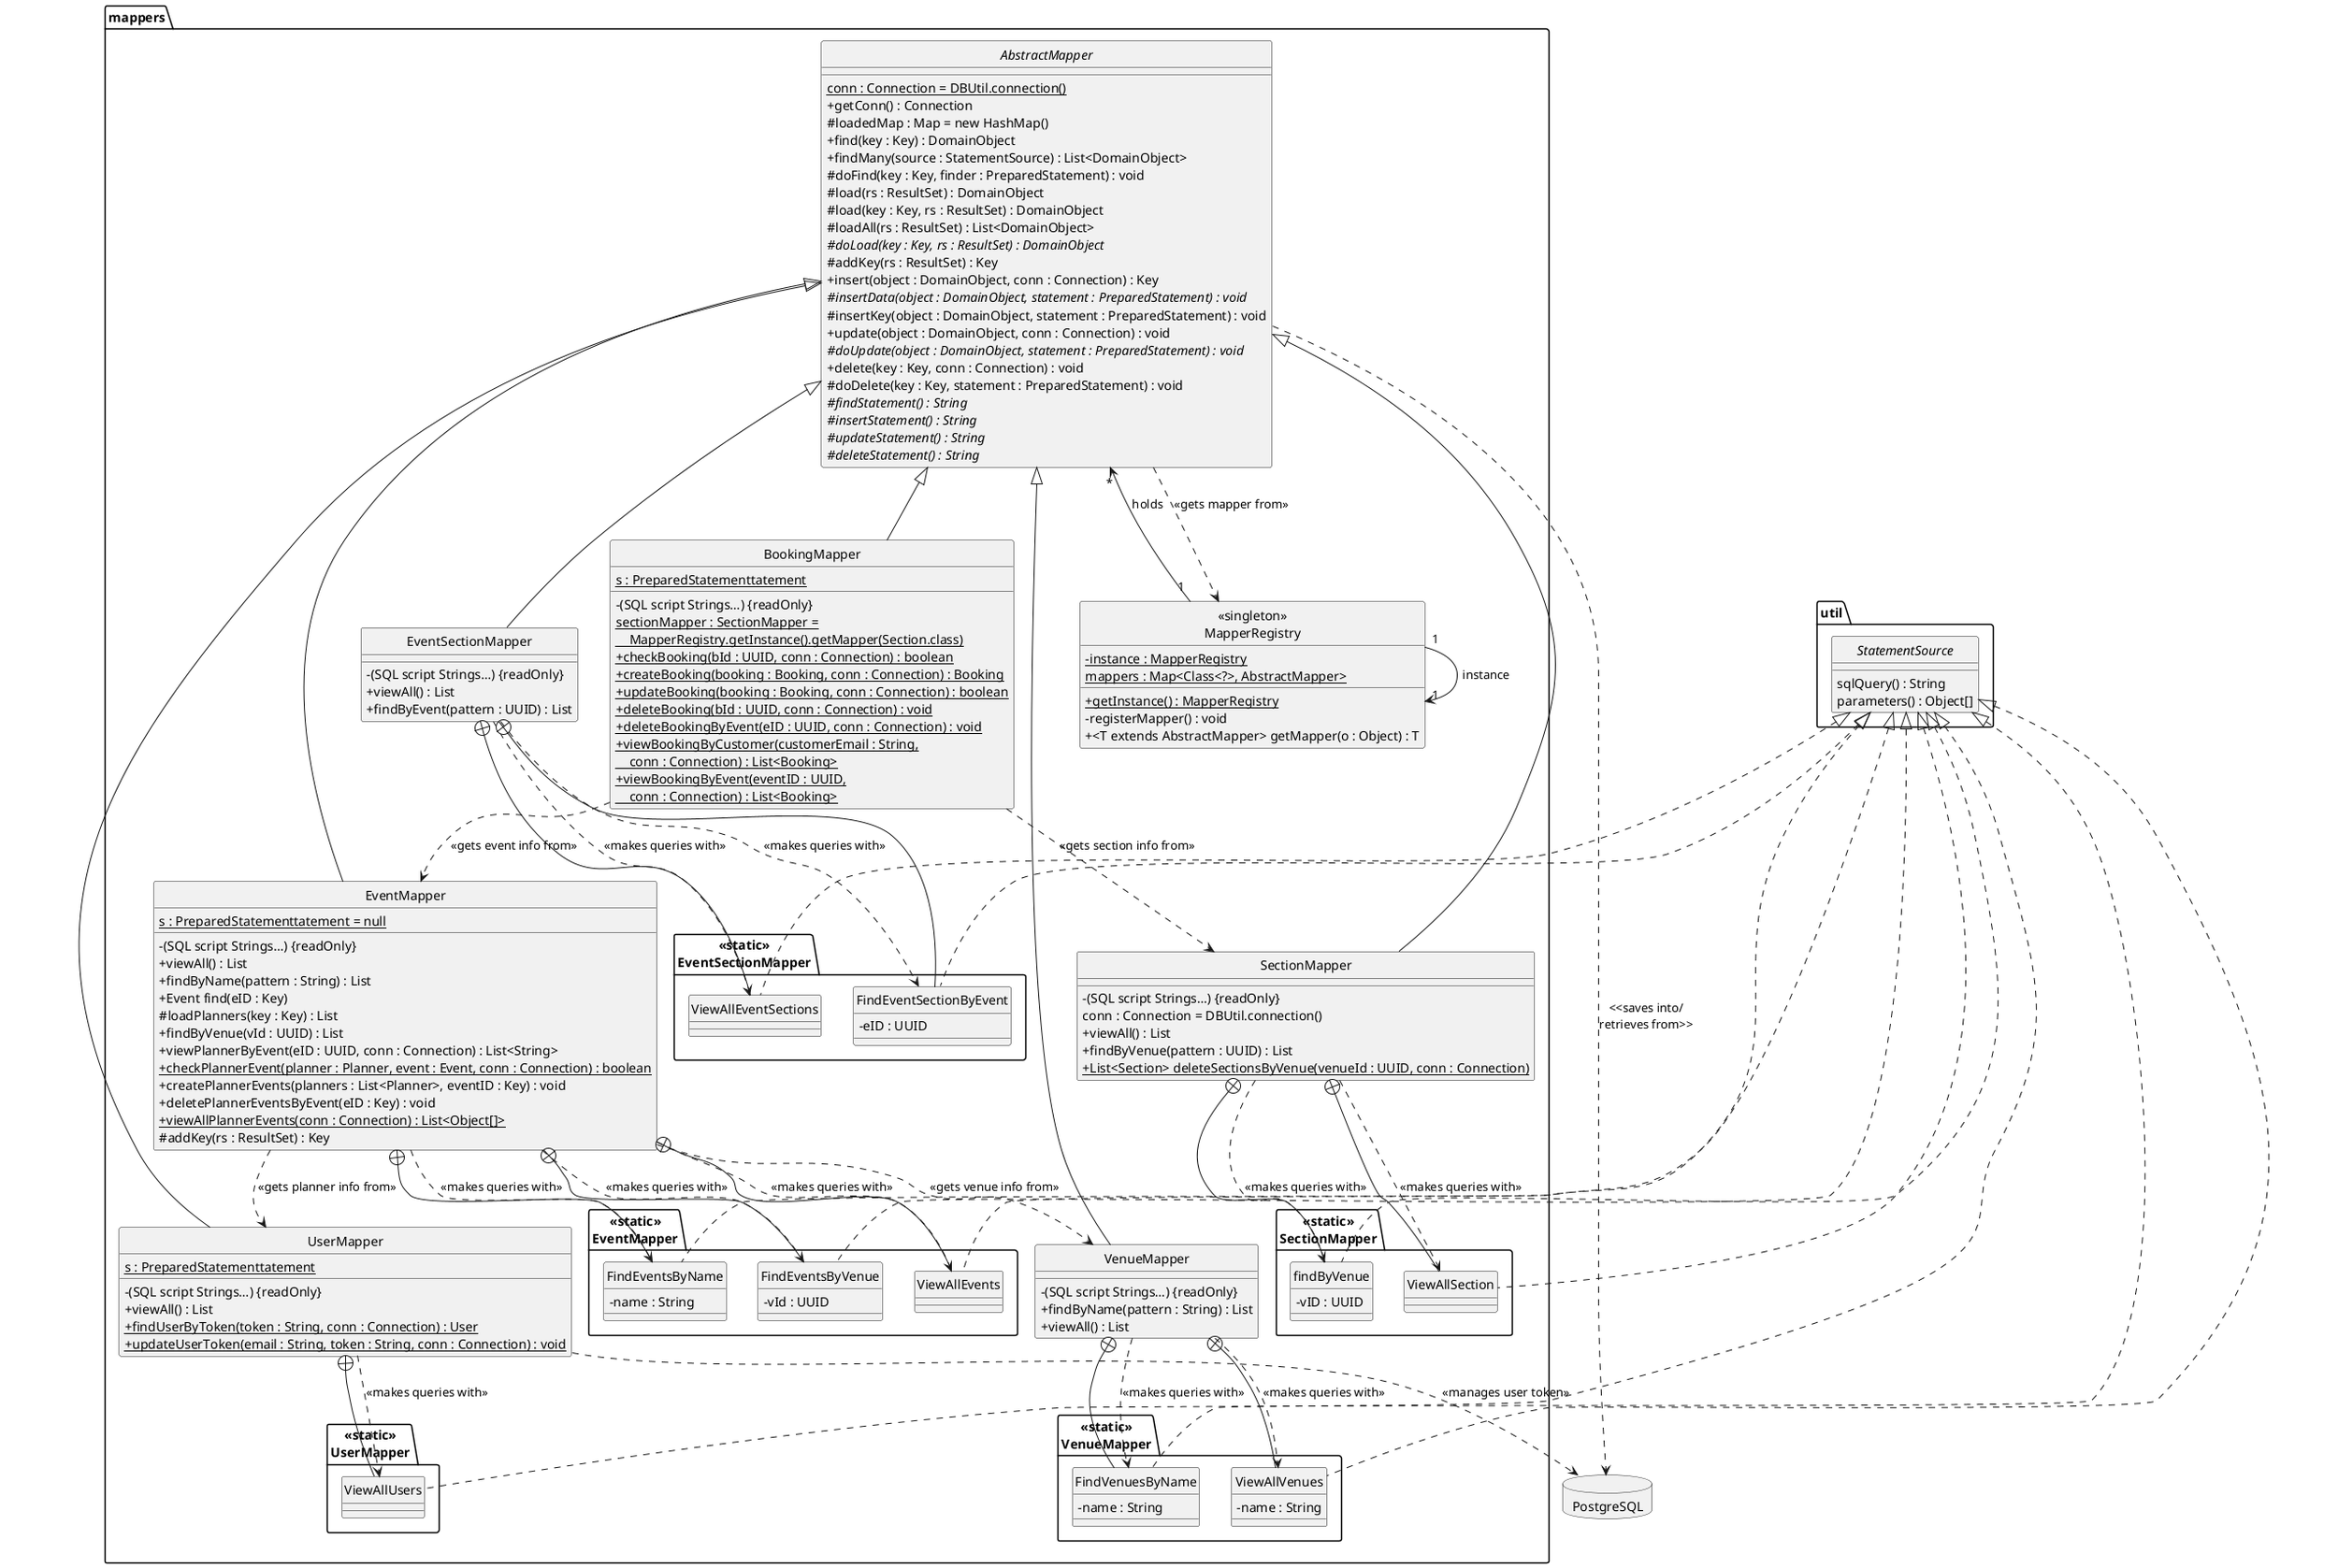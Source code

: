 @startuml
hide circle
allowmixing
skinparam classAttributeIconSize 0

database PostgreSQL

' mappers
abstract mappers.AbstractMapper {
  {static} conn : Connection = DBUtil.connection()
  + getConn() : Connection
  # loadedMap : Map = new HashMap()
  + find(key : Key) : DomainObject
  + findMany(source : StatementSource) : List<DomainObject> 
  # doFind(key : Key, finder : PreparedStatement) : void
  # load(rs : ResultSet) : DomainObject
  # load(key : Key, rs : ResultSet) : DomainObject
  # loadAll(rs : ResultSet) : List<DomainObject> 
  {abstract} # doLoad(key : Key, rs : ResultSet) : DomainObject
  # addKey(rs : ResultSet) : Key
  + insert(object : DomainObject, conn : Connection) : Key
  {abstract} # insertData(object : DomainObject, statement : PreparedStatement) : void
  # insertKey(object : DomainObject, statement : PreparedStatement) : void
  + update(object : DomainObject, conn : Connection) : void
  {abstract} # doUpdate(object : DomainObject, statement : PreparedStatement) : void
  + delete(key : Key, conn : Connection) : void
  # doDelete(key : Key, statement : PreparedStatement) : void
  {abstract} # findStatement() : String
  {abstract} # insertStatement() : String
  {abstract} # updateStatement() : String
  {abstract} # deleteStatement() : String
}
class mappers.BookingMapper extends mappers.AbstractMapper {
  - (SQL script Strings…) {readOnly}
  {static} s : PreparedStatementtatement
  {static} sectionMapper : SectionMapper =\n    MapperRegistry.getInstance().getMapper(Section.class)
  + {static} checkBooking(bId : UUID, conn : Connection) : boolean
  + {static} createBooking(booking : Booking, conn : Connection) : Booking 
  + {static} updateBooking(booking : Booking, conn : Connection) : boolean
  + {static} deleteBooking(bId : UUID, conn : Connection) : void
  + {static} deleteBookingByEvent(eID : UUID, conn : Connection) : void
  + {static} viewBookingByCustomer(customerEmail : String,\n    conn : Connection) : List<Booking>
  + {static} viewBookingByEvent(eventID : UUID,\n    conn : Connection) : List<Booking>
}
class mappers.EventMapper extends mappers.AbstractMapper {
  - (SQL script Strings…) {readOnly}
  {static} s : PreparedStatementtatement = null
  + viewAll() : List
  + findByName(pattern : String) : List
  + Event find(eID : Key)
  # loadPlanners(key : Key) : List
  + findByVenue(vId : UUID) : List
  + viewPlannerByEvent(eID : UUID, conn : Connection) : List<String>
  + {static} checkPlannerEvent(planner : Planner, event : Event, conn : Connection) : boolean
  + createPlannerEvents(planners : List<Planner>, eventID : Key) : void
  + deletePlannerEventsByEvent(eID : Key) : void
  + {static} viewAllPlannerEvents(conn : Connection) : List<Object[]>
  # addKey(rs : ResultSet) : Key
}
class "mappers.<<static>>\nEventMapper.ViewAllEvents" implements util.StatementSource {
}
mappers.EventMapper +-- "mappers.<<static>>\nEventMapper.ViewAllEvents"
class "mappers.<<static>>\nEventMapper.FindEventsByName" implements util.StatementSource {
  - name : String
}
mappers.EventMapper +-- "mappers.<<static>>\nEventMapper.FindEventsByName"
class "mappers.<<static>>\nEventMapper.FindEventsByVenue" implements util.StatementSource {
  - vId : UUID
}
mappers.EventMapper +-- "mappers.<<static>>\nEventMapper.FindEventsByVenue"

class mappers.EventSectionMapper extends mappers.AbstractMapper {
  - (SQL script Strings…) {readOnly}
  + viewAll() : List
  + findByEvent(pattern : UUID) : List
}
class "mappers.<<static>>\nEventSectionMapper.ViewAllEventSections" implements util.StatementSource {
}
mappers.EventSectionMapper +-- "mappers.<<static>>\nEventSectionMapper.ViewAllEventSections"
class "mappers.<<static>>\nEventSectionMapper.FindEventSectionByEvent" implements util.StatementSource {
  - eID : UUID
}
mappers.EventSectionMapper +-- "mappers.<<static>>\nEventSectionMapper.FindEventSectionByEvent"

class "mappers.<<singleton>>\nMapperRegistry" {
  - {static} instance : MapperRegistry
  {static} mappers : Map<Class<?>, AbstractMapper>
  + {static} getInstance() : MapperRegistry
  - registerMapper() : void
  + <T extends AbstractMapper> getMapper(o : Object) : T
}

class mappers.SectionMapper extends mappers.AbstractMapper {
  - (SQL script Strings…) {readOnly}
  conn : Connection = DBUtil.connection()
  + viewAll() : List
  + findByVenue(pattern : UUID) : List
  + {static} List<Section> deleteSectionsByVenue(venueId : UUID, conn : Connection)
}
class "mappers.<<static>>\nSectionMapper.ViewAllSection" implements util.StatementSource {}
mappers.SectionMapper +-- "mappers.<<static>>\nSectionMapper.ViewAllSection"
class "mappers.<<static>>\nSectionMapper.findByVenue" implements util.StatementSource {
  - vID : UUID
}
mappers.SectionMapper +-- "mappers.<<static>>\nSectionMapper.findByVenue"

class mappers.UserMapper extends mappers.AbstractMapper {
  - (SQL script Strings…) {readOnly}
  {static} s : PreparedStatementtatement
  + viewAll() : List
  + {static} findUserByToken(token : String, conn : Connection) : User
  + {static} updateUserToken(email : String, token : String, conn : Connection) : void
}
class "mappers.<<static>>\nUserMapper.ViewAllUsers" implements util.StatementSource {
}
mappers.UserMapper +-- "mappers.<<static>>\nUserMapper.ViewAllUsers"

class mappers.VenueMapper extends mappers.AbstractMapper {
  - (SQL script Strings…) {readOnly}
  + findByName(pattern : String) : List
  + viewAll() : List
}
class "mappers.<<static>>\nVenueMapper.FindVenuesByName" implements util.StatementSource {
  - name : String
}
mappers.VenueMapper +-- "mappers.<<static>>\nVenueMapper.FindVenuesByName"
class "mappers.<<static>>\nVenueMapper.ViewAllVenues" implements util.StatementSource {
  - name : String
}
mappers.VenueMapper +-- "mappers.<<static>>\nVenueMapper.ViewAllVenues"


' util
interface util.StatementSource {
  sqlQuery() : String 
  parameters() : Object[]
}

"mappers.<<singleton>>\nMapperRegistry" "1"-->"*" mappers.AbstractMapper : holds
"mappers.<<singleton>>\nMapperRegistry" "1"-->"1" "mappers.<<singleton>>\nMapperRegistry" : instance
mappers.AbstractMapper ..> "mappers.<<singleton>>\nMapperRegistry" : <<gets mapper from>>
mappers.BookingMapper ..> mappers.EventMapper : <<gets event info from>>
mappers.BookingMapper ..> mappers.SectionMapper : <<gets section info from>>
mappers.EventMapper ..> mappers.VenueMapper : <<gets venue info from>>
mappers.EventMapper ..> mappers.UserMapper : <<gets planner info from>>

mappers.EventMapper ..> "mappers.<<static>>\nEventMapper.ViewAllEvents" : <<makes queries with>>
mappers.EventMapper ..> "mappers.<<static>>\nEventMapper.FindEventsByName" : <<makes queries with>>
mappers.EventMapper ..> "mappers.<<static>>\nEventMapper.FindEventsByVenue" : <<makes queries with>>

mappers.EventSectionMapper ..> "mappers.<<static>>\nEventSectionMapper.ViewAllEventSections" : <<makes queries with>>
mappers.EventSectionMapper ..> "mappers.<<static>>\nEventSectionMapper.FindEventSectionByEvent" : <<makes queries with>>

mappers.SectionMapper ..> "mappers.<<static>>\nSectionMapper.ViewAllSection" : <<makes queries with>>
mappers.SectionMapper ..> "mappers.<<static>>\nSectionMapper.findByVenue" : <<makes queries with>>

mappers.UserMapper ..> "mappers.<<static>>\nUserMapper.ViewAllUsers" : <<makes queries with>>

mappers.VenueMapper ..> "mappers.<<static>>\nVenueMapper.FindVenuesByName" : <<makes queries with>>
mappers.VenueMapper ..> "mappers.<<static>>\nVenueMapper.ViewAllVenues" : <<makes queries with>>

mappers.AbstractMapper ..> PostgreSQL : "<<saves into/\nretrieves from>>"
mappers.UserMapper ..> PostgreSQL : <<manages user token>>

@enduml